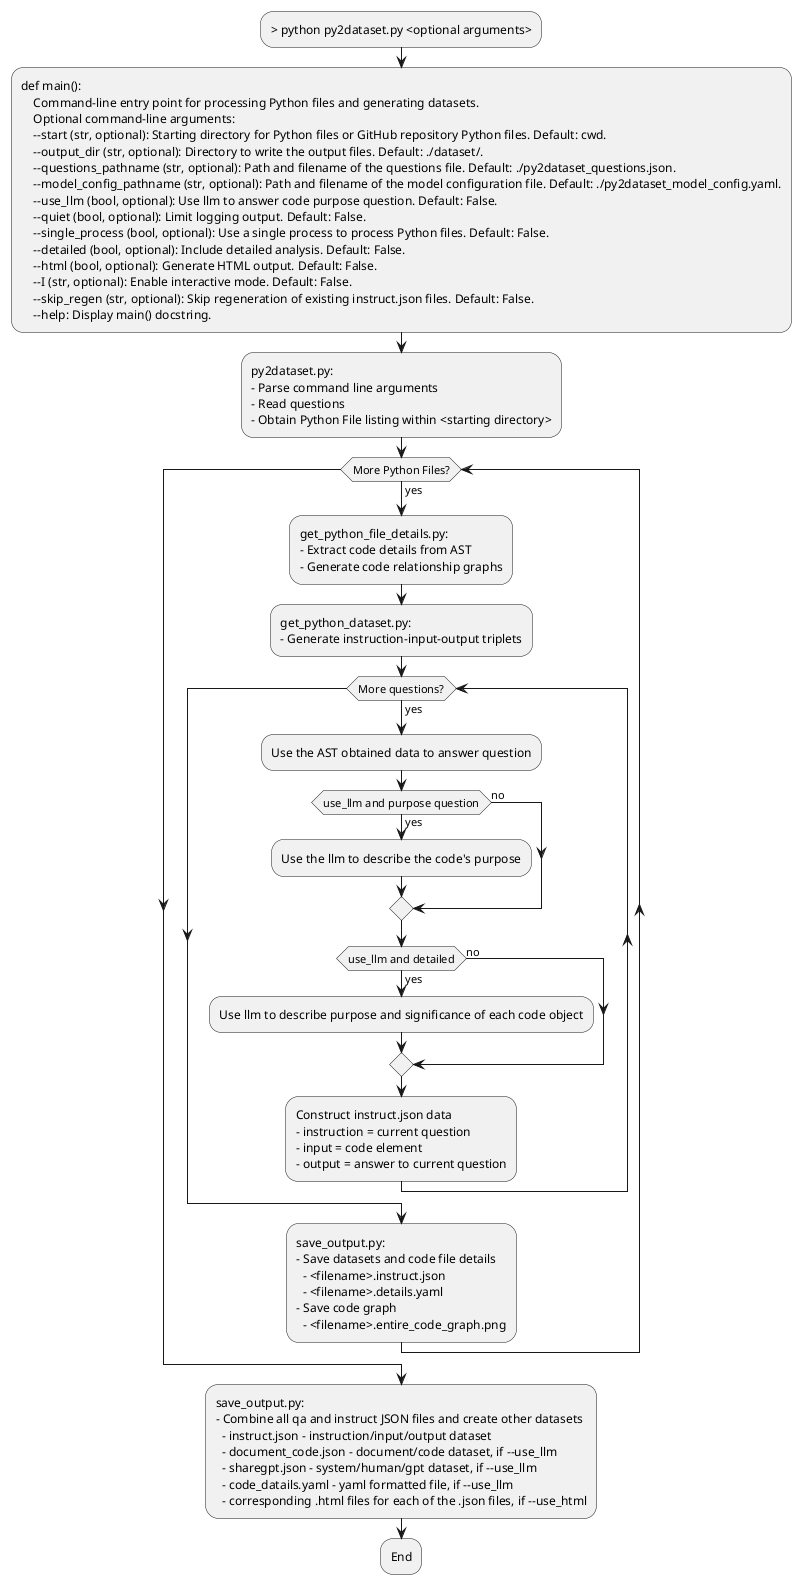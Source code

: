 @startuml
'Used to create py2dataset.png from https://www.plantuml.com/plantuml/uml'

:> python py2dataset.py <optional arguments>; 

:def main():
    Command-line entry point for processing Python files and generating datasets.
    Optional command-line arguments:
    --start (str, optional): Starting directory for Python files or GitHub repository Python files. Default: cwd.
    --output_dir (str, optional): Directory to write the output files. Default: ./dataset/.
    --questions_pathname (str, optional): Path and filename of the questions file. Default: ./py2dataset_questions.json.
    --model_config_pathname (str, optional): Path and filename of the model configuration file. Default: ./py2dataset_model_config.yaml.
    --use_llm (bool, optional): Use llm to answer code purpose question. Default: False.
    --quiet (bool, optional): Limit logging output. Default: False.
    --single_process (bool, optional): Use a single process to process Python files. Default: False.
    --detailed (bool, optional): Include detailed analysis. Default: False.
    --html (bool, optional): Generate HTML output. Default: False.
    --I (str, optional): Enable interactive mode. Default: False.
    --skip_regen (str, optional): Skip regeneration of existing instruct.json files. Default: False.
    --help: Display main() docstring.;

:py2dataset.py:
- Parse command line arguments
- Read questions
- Obtain Python File listing within <starting directory>;

while (More Python Files?) is (yes)
  :get_python_file_details.py:
  - Extract code details from AST
  - Generate code relationship graphs;

  :get_python_dataset.py:
  - Generate instruction-input-output triplets;

  while (More questions?) is (yes)
    :Use the AST obtained data to answer question;

    if (use_llm and purpose question) then (yes)
      :Use the llm to describe the code's purpose;
    else (no)
    endif

    if (use_llm and detailed) then (yes)
      :Use llm to describe purpose and significance of each code object;
    else (no)
    endif

    :Construct instruct.json data
    - instruction = current question
    - input = code element
    - output = answer to current question;
  endwhile

  :save_output.py:
  - Save datasets and code file details
    - <filename>.instruct.json
    - <filename>.details.yaml
  - Save code graph
    - <filename>.entire_code_graph.png;
endwhile

:save_output.py:
- Combine all qa and instruct JSON files and create other datasets
  - instruct.json - instruction/input/output dataset
  - document_code.json - document/code dataset, if --use_llm
  - sharegpt.json - system/human/gpt dataset, if --use_llm
  - code_datails.yaml - yaml formatted file, if --use_llm
  - corresponding .html files for each of the .json files, if --use_html;

:End;
@enduml